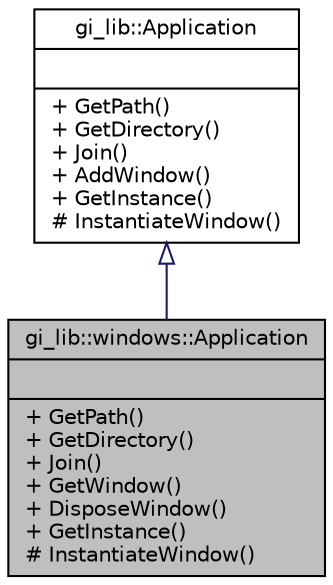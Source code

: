 digraph "gi_lib::windows::Application"
{
  edge [fontname="Helvetica",fontsize="10",labelfontname="Helvetica",labelfontsize="10"];
  node [fontname="Helvetica",fontsize="10",shape=record];
  Node1 [label="{gi_lib::windows::Application\n||+ GetPath()\l+ GetDirectory()\l+ Join()\l+ GetWindow()\l+ DisposeWindow()\l+ GetInstance()\l# InstantiateWindow()\l}",height=0.2,width=0.4,color="black", fillcolor="grey75", style="filled", fontcolor="black"];
  Node2 -> Node1 [dir="back",color="midnightblue",fontsize="10",style="solid",arrowtail="onormal",fontname="Helvetica"];
  Node2 [label="{gi_lib::Application\n||+ GetPath()\l+ GetDirectory()\l+ Join()\l+ AddWindow()\l+ GetInstance()\l# InstantiateWindow()\l}",height=0.2,width=0.4,color="black", fillcolor="white", style="filled",URL="$classgi__lib_1_1_application.html",tooltip="Manages the application instance. "];
}

